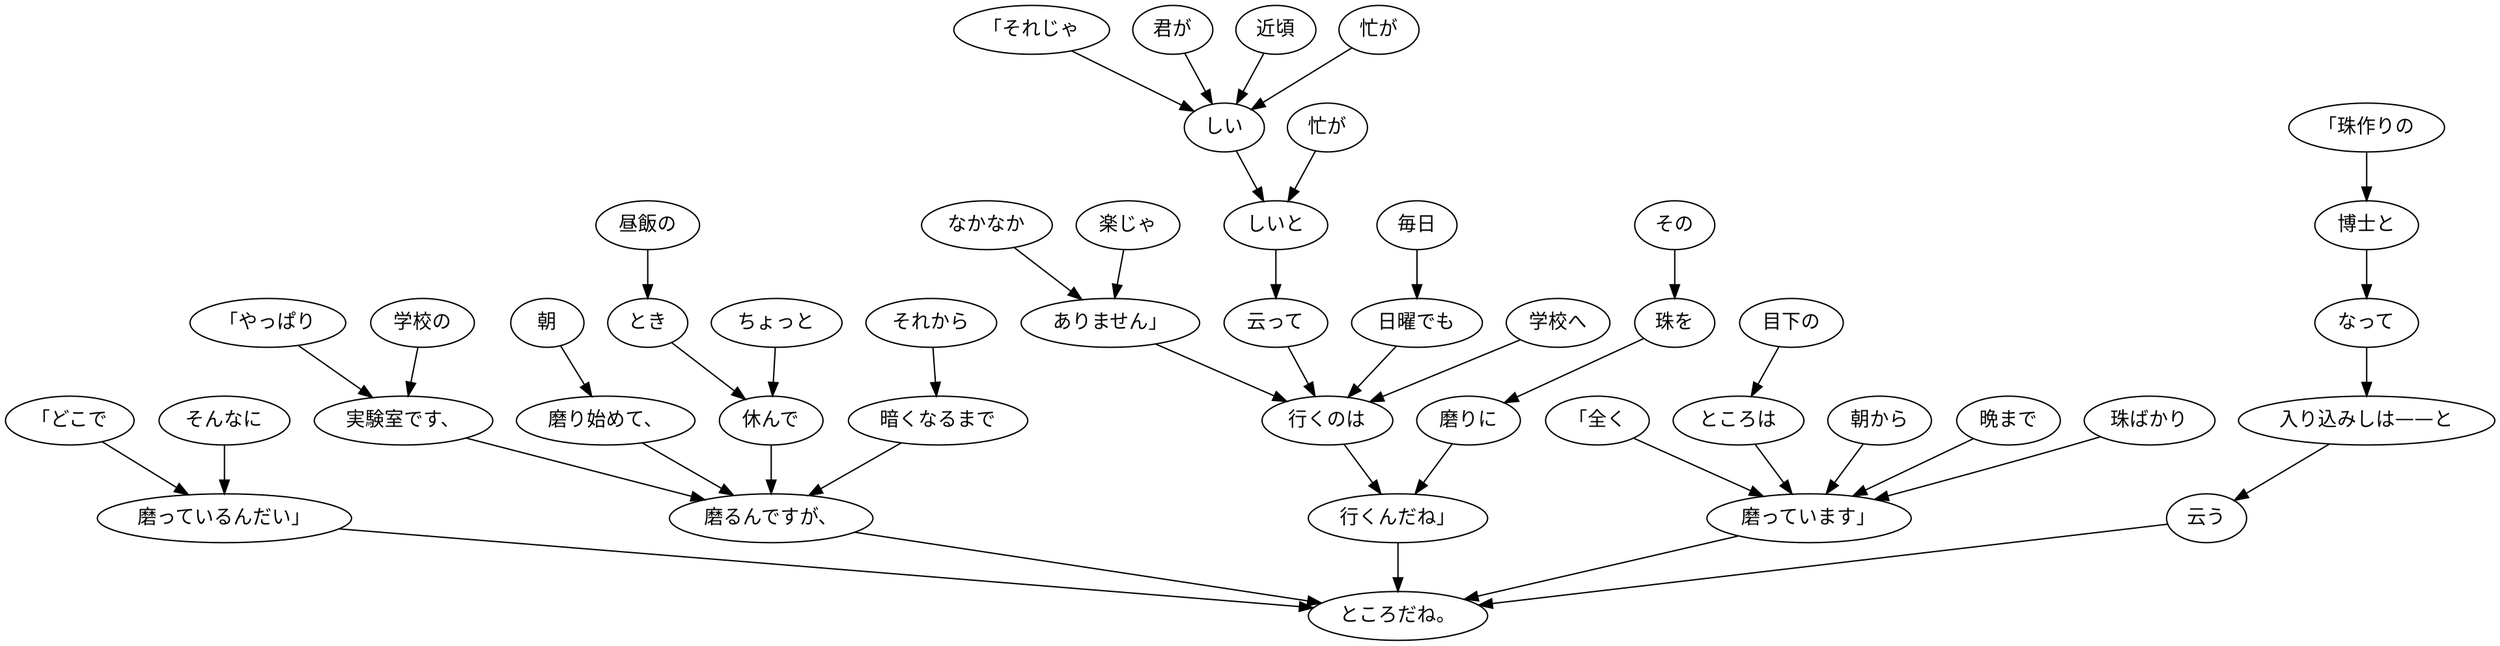 digraph graph3566 {
	node0 [label="「どこで"];
	node1 [label="そんなに"];
	node2 [label="磨っているんだい」"];
	node3 [label="「やっぱり"];
	node4 [label="学校の"];
	node5 [label="実験室です、"];
	node6 [label="朝"];
	node7 [label="磨り始めて、"];
	node8 [label="昼飯の"];
	node9 [label="とき"];
	node10 [label="ちょっと"];
	node11 [label="休んで"];
	node12 [label="それから"];
	node13 [label="暗くなるまで"];
	node14 [label="磨るんですが、"];
	node15 [label="なかなか"];
	node16 [label="楽じゃ"];
	node17 [label="ありません」"];
	node18 [label="「それじゃ"];
	node19 [label="君が"];
	node20 [label="近頃"];
	node21 [label="忙が"];
	node22 [label="しい"];
	node23 [label="忙が"];
	node24 [label="しいと"];
	node25 [label="云って"];
	node26 [label="毎日"];
	node27 [label="日曜でも"];
	node28 [label="学校へ"];
	node29 [label="行くのは"];
	node30 [label="その"];
	node31 [label="珠を"];
	node32 [label="磨りに"];
	node33 [label="行くんだね」"];
	node34 [label="「全く"];
	node35 [label="目下の"];
	node36 [label="ところは"];
	node37 [label="朝から"];
	node38 [label="晩まで"];
	node39 [label="珠ばかり"];
	node40 [label="磨っています」"];
	node41 [label="「珠作りの"];
	node42 [label="博士と"];
	node43 [label="なって"];
	node44 [label="入り込みしは——と"];
	node45 [label="云う"];
	node46 [label="ところだね。"];
	node0 -> node2;
	node1 -> node2;
	node2 -> node46;
	node3 -> node5;
	node4 -> node5;
	node5 -> node14;
	node6 -> node7;
	node7 -> node14;
	node8 -> node9;
	node9 -> node11;
	node10 -> node11;
	node11 -> node14;
	node12 -> node13;
	node13 -> node14;
	node14 -> node46;
	node15 -> node17;
	node16 -> node17;
	node17 -> node29;
	node18 -> node22;
	node19 -> node22;
	node20 -> node22;
	node21 -> node22;
	node22 -> node24;
	node23 -> node24;
	node24 -> node25;
	node25 -> node29;
	node26 -> node27;
	node27 -> node29;
	node28 -> node29;
	node29 -> node33;
	node30 -> node31;
	node31 -> node32;
	node32 -> node33;
	node33 -> node46;
	node34 -> node40;
	node35 -> node36;
	node36 -> node40;
	node37 -> node40;
	node38 -> node40;
	node39 -> node40;
	node40 -> node46;
	node41 -> node42;
	node42 -> node43;
	node43 -> node44;
	node44 -> node45;
	node45 -> node46;
}
